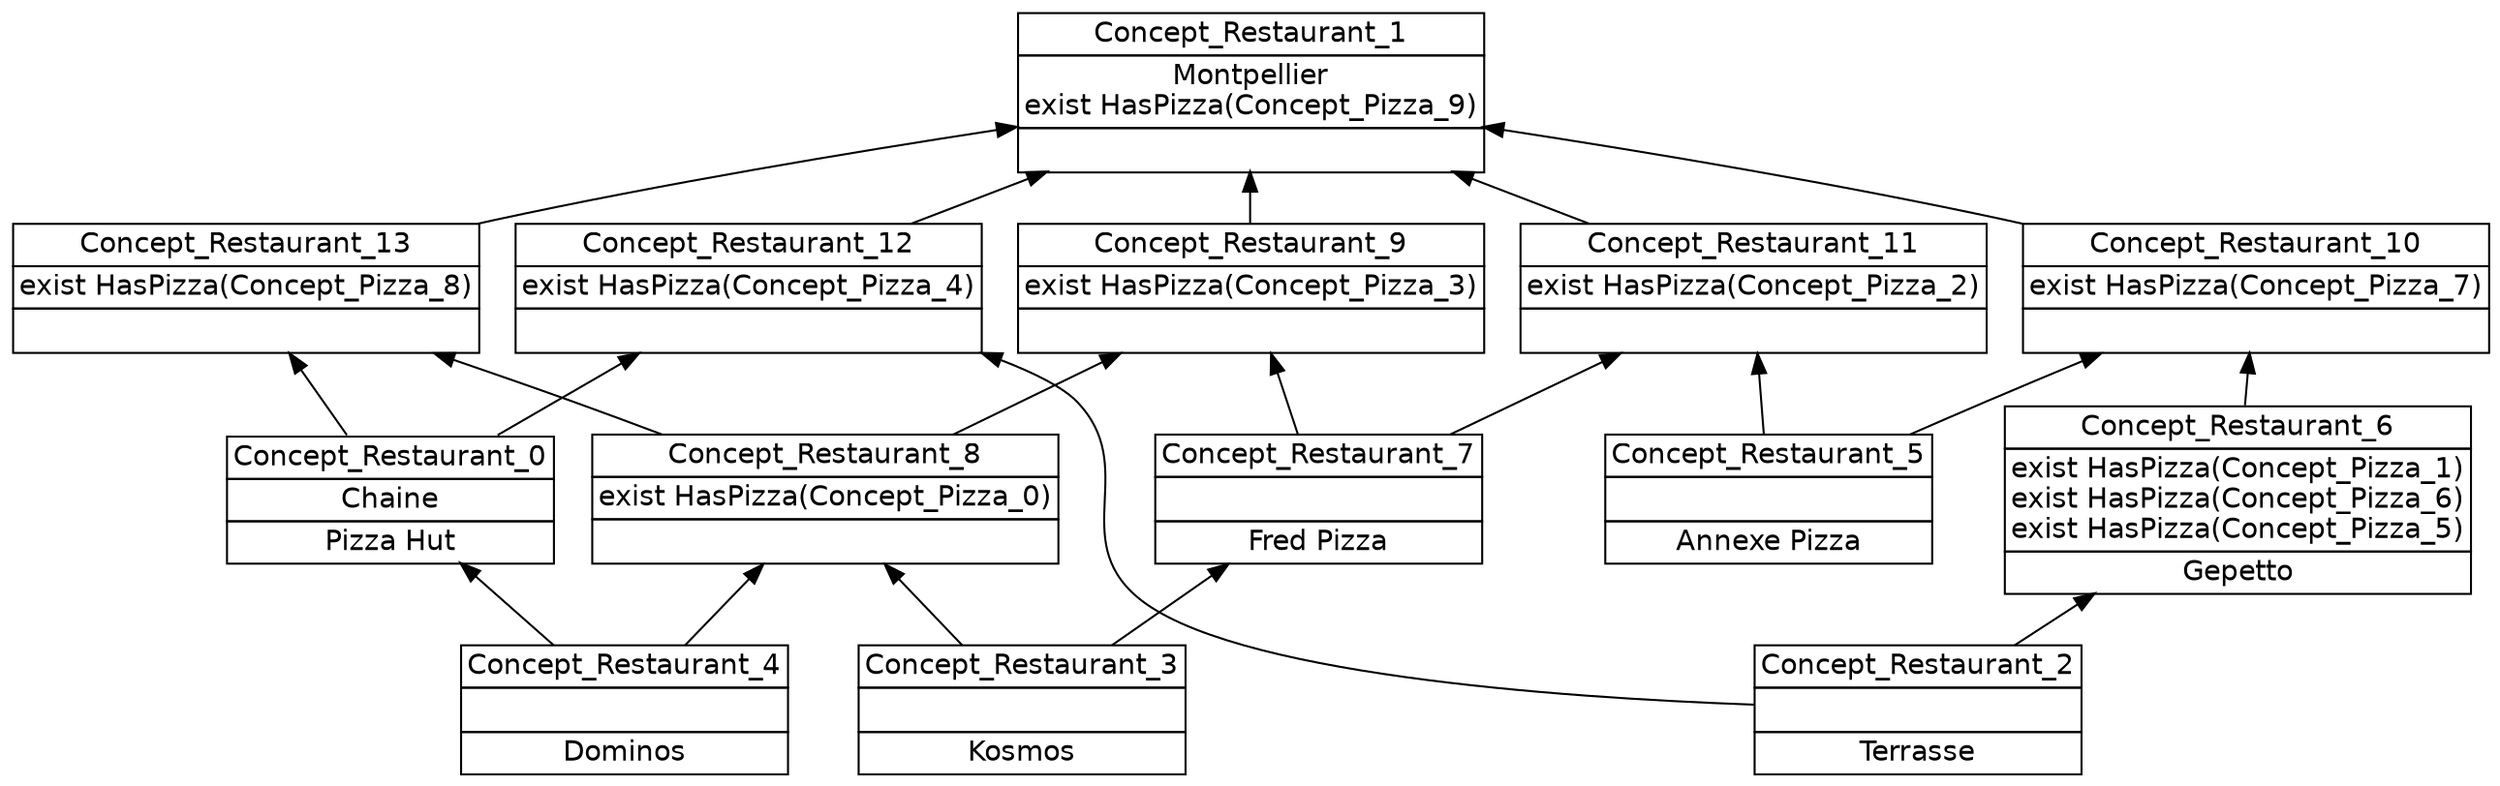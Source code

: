 digraph G { 
	rankdir=BT;
	margin=0;
	node [margin="0.03,0.03",fontname="DejaVu Sans"];
	ranksep=0.3;
	nodesep=0.2;
//graph[label="name:Restaurant,concept number:14,object number:7,attribute number:12"
107 [shape=none,label=<<table border="0" cellborder="1" cellspacing="0" port="p"><tr><td>Concept_Restaurant_4</td></tr><tr><td><br/></td></tr><tr><td>Dominos<br/></td></tr></table>>];
111 [shape=none,label=<<table border="0" cellborder="1" cellspacing="0" port="p"><tr><td>Concept_Restaurant_2</td></tr><tr><td><br/></td></tr><tr><td>Terrasse<br/></td></tr></table>>];
113 [shape=none,label=<<table border="0" cellborder="1" cellspacing="0" port="p"><tr><td>Concept_Restaurant_5</td></tr><tr><td><br/></td></tr><tr><td>Annexe Pizza<br/></td></tr></table>>];
115 [shape=none,label=<<table border="0" cellborder="1" cellspacing="0" port="p"><tr><td>Concept_Restaurant_3</td></tr><tr><td><br/></td></tr><tr><td>Kosmos<br/></td></tr></table>>];
105 [shape=none,label=<<table border="0" cellborder="1" cellspacing="0" port="p"><tr><td>Concept_Restaurant_0</td></tr><tr><td>Chaine<br/></td></tr><tr><td>Pizza Hut<br/></td></tr></table>>];
106 [shape=none,label=<<table border="0" cellborder="1" cellspacing="0" port="p"><tr><td>Concept_Restaurant_6</td></tr><tr><td>exist HasPizza(Concept_Pizza_1)<br/>exist HasPizza(Concept_Pizza_6)<br/>exist HasPizza(Concept_Pizza_5)<br/></td></tr><tr><td>Gepetto<br/></td></tr></table>>];
109 [shape=none,label=<<table border="0" cellborder="1" cellspacing="0" port="p"><tr><td>Concept_Restaurant_7</td></tr><tr><td><br/></td></tr><tr><td>Fred Pizza<br/></td></tr></table>>];
116 [shape=none,label=<<table border="0" cellborder="1" cellspacing="0" port="p"><tr><td>Concept_Restaurant_8</td></tr><tr><td>exist HasPizza(Concept_Pizza_0)<br/></td></tr><tr><td><br/></td></tr></table>>];
108 [shape=none,label=<<table border="0" cellborder="1" cellspacing="0" port="p"><tr><td>Concept_Restaurant_9</td></tr><tr><td>exist HasPizza(Concept_Pizza_3)<br/></td></tr><tr><td><br/></td></tr></table>>];
110 [shape=none,label=<<table border="0" cellborder="1" cellspacing="0" port="p"><tr><td>Concept_Restaurant_11</td></tr><tr><td>exist HasPizza(Concept_Pizza_2)<br/></td></tr><tr><td><br/></td></tr></table>>];
112 [shape=none,label=<<table border="0" cellborder="1" cellspacing="0" port="p"><tr><td>Concept_Restaurant_12</td></tr><tr><td>exist HasPizza(Concept_Pizza_4)<br/></td></tr><tr><td><br/></td></tr></table>>];
114 [shape=none,label=<<table border="0" cellborder="1" cellspacing="0" port="p"><tr><td>Concept_Restaurant_10</td></tr><tr><td>exist HasPizza(Concept_Pizza_7)<br/></td></tr><tr><td><br/></td></tr></table>>];
104 [shape=none,label=<<table border="0" cellborder="1" cellspacing="0" port="p"><tr><td>Concept_Restaurant_1</td></tr><tr><td>Montpellier<br/>exist HasPizza(Concept_Pizza_9)<br/></td></tr><tr><td><br/></td></tr></table>>];
117 [shape=none,label=<<table border="0" cellborder="1" cellspacing="0" port="p"><tr><td>Concept_Restaurant_13</td></tr><tr><td>exist HasPizza(Concept_Pizza_8)<br/></td></tr><tr><td><br/></td></tr></table>>];
	107:p -> 105:p
	111:p -> 106:p
	115:p -> 109:p
	115:p -> 116:p
	107:p -> 116:p
	116:p -> 108:p
	109:p -> 108:p
	113:p -> 110:p
	109:p -> 110:p
	105:p -> 112:p
	111:p -> 112:p
	113:p -> 114:p
	106:p -> 114:p
	117:p -> 104:p
	110:p -> 104:p
	112:p -> 104:p
	114:p -> 104:p
	108:p -> 104:p
	105:p -> 117:p
	116:p -> 117:p
}